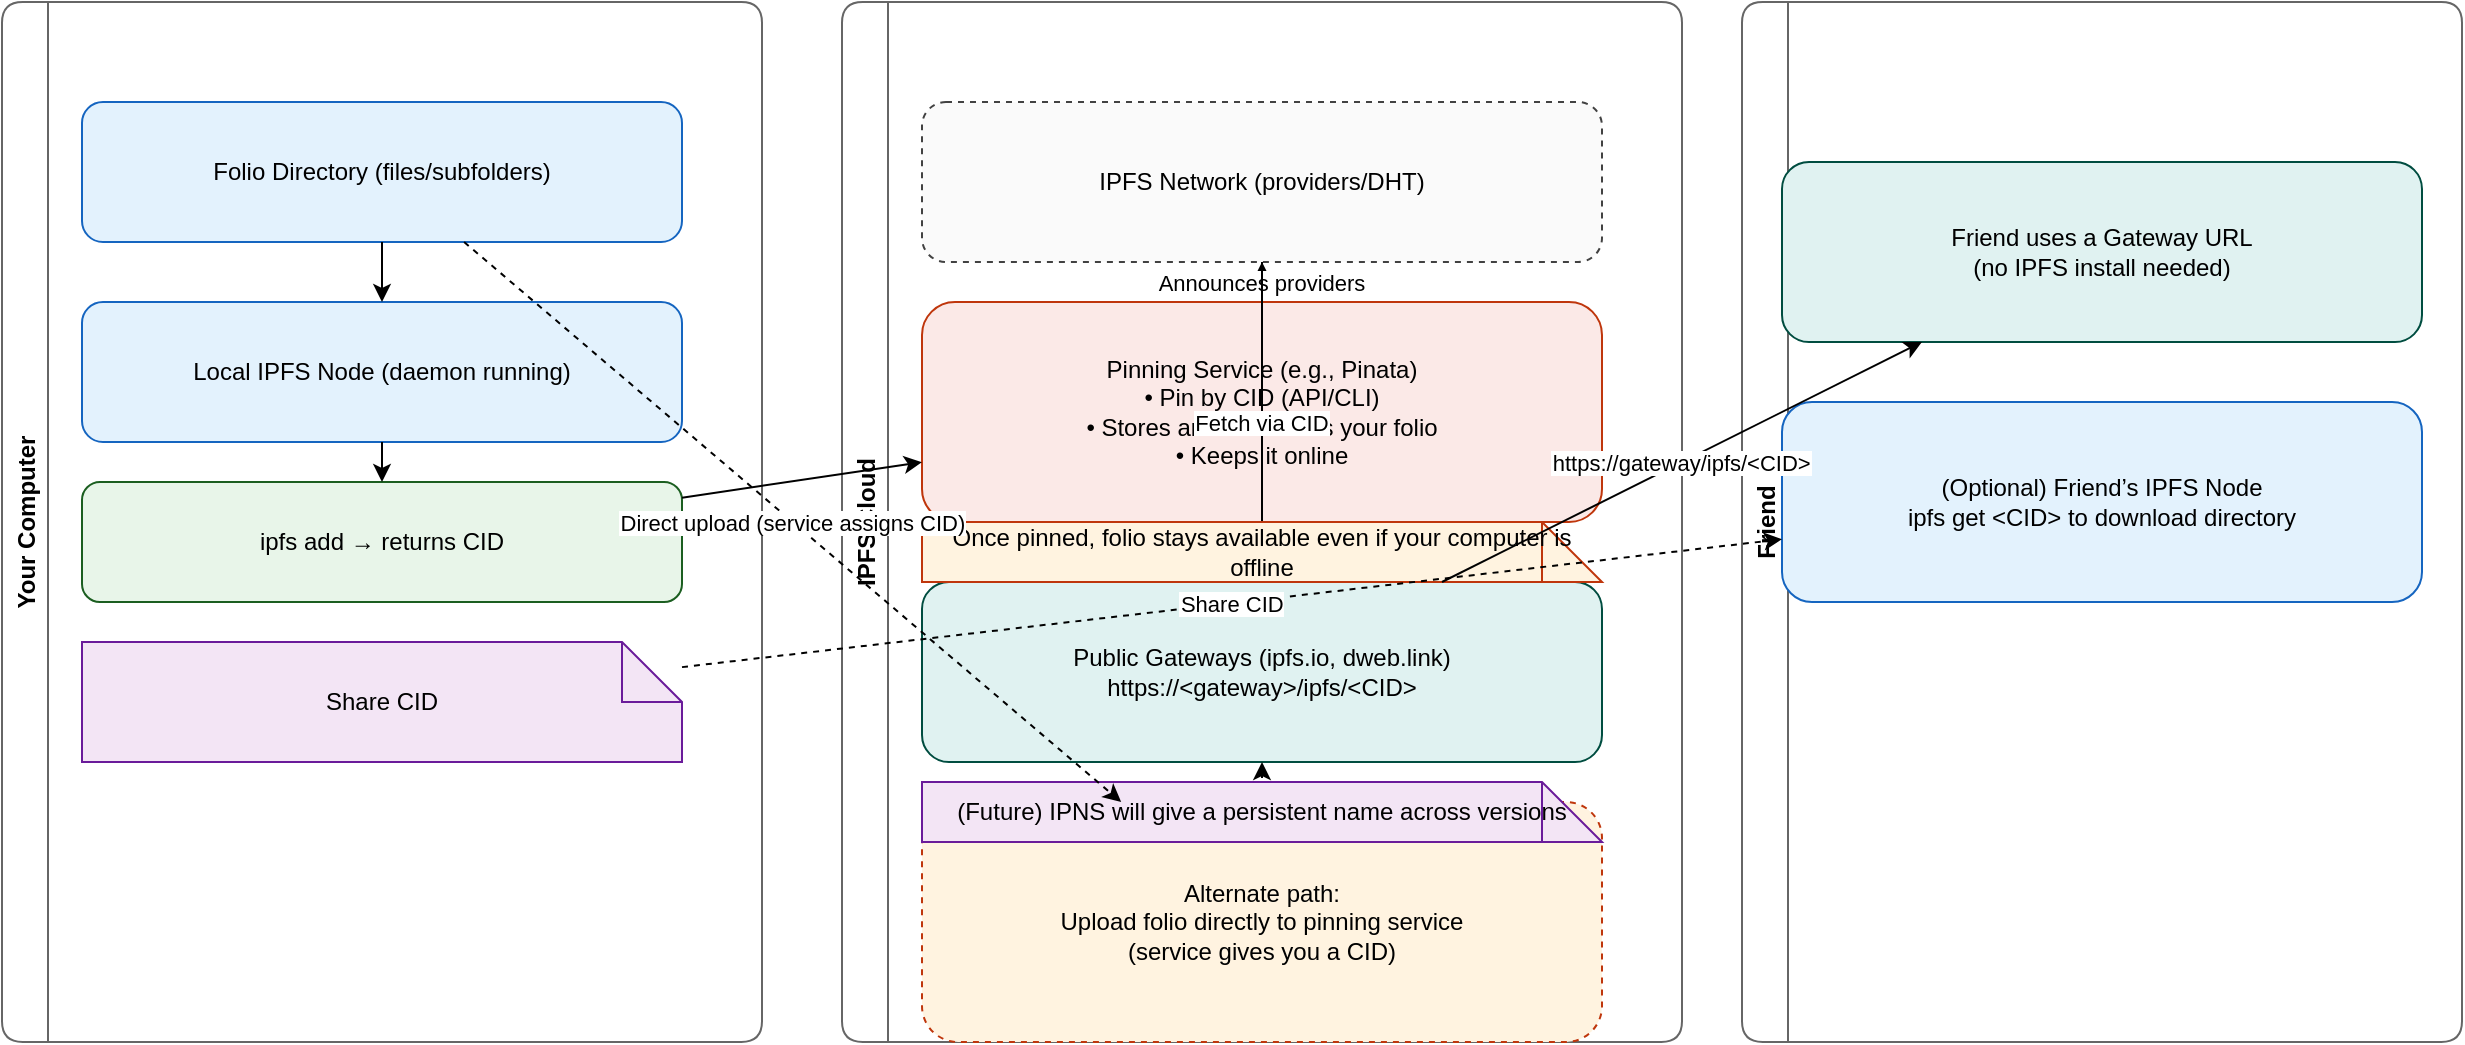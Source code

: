 <mxfile version="24.7.1">
  <diagram id="snapstack-sharing" name="SnapStack Sharing Flow">
    <mxGraphModel dx="1200" dy="800" grid="1" gridSize="10" guides="1" tooltips="1" connect="1" arrows="1" fold="1" page="1" pageScale="1" pageWidth="1920" pageHeight="1080" math="0" shadow="0">
      <root>
        <mxCell id="0"/>
        <mxCell id="1" parent="0"/>

        <!-- Swimlanes / Context -->
        <mxCell id="laneLocal" value="Your Computer" style="swimlane;horizontal=0;rounded=1;strokeColor=#666;" vertex="1" parent="1">
          <mxGeometry x="40" y="60" width="380" height="520" as="geometry"/>
        </mxCell>
        <mxCell id="laneCloud" value="IPFS Cloud" style="swimlane;horizontal=0;rounded=1;strokeColor=#666;" vertex="1" parent="1">
          <mxGeometry x="460" y="60" width="420" height="520" as="geometry"/>
        </mxCell>
        <mxCell id="laneFriend" value="Friend" style="swimlane;horizontal=0;rounded=1;strokeColor=#666;" vertex="1" parent="1">
          <mxGeometry x="910" y="60" width="360" height="520" as="geometry"/>
        </mxCell>

        <!-- Local side -->
        <mxCell id="folio" value="Folio Directory (files/subfolders)" style="rounded=1;whiteSpace=wrap;strokeColor=#1565C0;fillColor=#E3F2FD;" vertex="1" parent="laneLocal">
          <mxGeometry x="40" y="50" width="300" height="70" as="geometry"/>
        </mxCell>
        <mxCell id="ipfsNode" value="Local IPFS Node (daemon running)" style="rounded=1;whiteSpace=wrap;strokeColor=#1565C0;fillColor=#E3F2FD;" vertex="1" parent="laneLocal">
          <mxGeometry x="40" y="150" width="300" height="70" as="geometry"/>
        </mxCell>
        <mxCell id="ipfsAdd" value="ipfs add → returns CID" style="rounded=1;whiteSpace=wrap;strokeColor=#1B5E20;fillColor=#E8F5E9;" vertex="1" parent="laneLocal">
          <mxGeometry x="40" y="240" width="300" height="60" as="geometry"/>
        </mxCell>
        <mxCell id="shareCID" value="Share CID" style="shape=note;whiteSpace=wrap;strokeColor=#6A1B9A;fillColor=#F3E5F5;" vertex="1" parent="laneLocal">
          <mxGeometry x="40" y="320" width="300" height="60" as="geometry"/>
        </mxCell>

        <!-- Cloud / network -->
        <mxCell id="ipfsNetwork" value="IPFS Network (providers/DHT)" style="rounded=1;whiteSpace=wrap;strokeColor=#424242;fillColor=#FAFAFA;dashed=1;" vertex="1" parent="laneCloud">
          <mxGeometry x="40" y="50" width="340" height="80" as="geometry"/>
        </mxCell>
        <mxCell id="pinService" value="Pinning Service (e.g., Pinata)&#10;• Pin by CID (API/CLI)&#10;• Stores and advertises your folio&#10;• Keeps it online" style="rounded=1;whiteSpace=wrap;strokeColor=#BF360C;fillColor=#FBE9E7;" vertex="1" parent="laneCloud">
          <mxGeometry x="40" y="150" width="340" height="110" as="geometry"/>
        </mxCell>
        <mxCell id="gateways" value="Public Gateways (ipfs.io, dweb.link)&#10;https://&lt;gateway&gt;/ipfs/&lt;CID&gt;" style="rounded=1;whiteSpace=wrap;strokeColor=#004D40;fillColor=#E0F2F1;" vertex="1" parent="laneCloud">
          <mxGeometry x="40" y="290" width="340" height="90" as="geometry"/>
        </mxCell>
        <mxCell id="altUpload" value="Alternate path:&#10;Upload folio directly to pinning service&#10;(service gives you a CID)" style="rounded=1;whiteSpace=wrap;strokeColor=#BF360C;fillColor=#FFF3E0;dashed=1;" vertex="1" parent="laneCloud">
          <mxGeometry x="40" y="400" width="340" height="120" as="geometry"/>
        </mxCell>

        <!-- Friend side -->
        <mxCell id="friendBrowser" value="Friend uses a Gateway URL&#10;(no IPFS install needed)" style="rounded=1;whiteSpace=wrap;strokeColor=#004D40;fillColor=#E0F2F1;" vertex="1" parent="laneFriend">
          <mxGeometry x="20" y="80" width="320" height="90" as="geometry"/>
        </mxCell>
        <mxCell id="friendIPFS" value="(Optional) Friend’s IPFS Node&#10;ipfs get &lt;CID&gt; to download directory" style="rounded=1;whiteSpace=wrap;strokeColor=#1565C0;fillColor=#E3F2FD;" vertex="1" parent="laneFriend">
          <mxGeometry x="20" y="200" width="320" height="100" as="geometry"/>
        </mxCell>

        <!-- Arrows: main quickstart path -->
        <mxCell id="a1" edge="1" parent="laneLocal" source="folio" target="ipfsNode" style="endArrow=classic;">
          <mxGeometry relative="1" as="geometry"/>
        </mxCell>
        <mxCell id="a2" edge="1" parent="laneLocal" source="ipfsNode" target="ipfsAdd" style="endArrow=classic;">
          <mxGeometry relative="1" as="geometry"/>
        </mxCell>
        <mxCell id="a3" edge="1" parent="1" source="ipfsAdd" target="pinService" style="endArrow=classic;">
          <mxGeometry relative="1" as="geometry"/>
        </mxCell>
        <mxCell id="a5" value="Announces providers" edge="1" parent="laneCloud" source="pinService" target="ipfsNetwork" style="endArrow=classic;dashed=1;">
          <mxGeometry relative="1" as="geometry"/>
        </mxCell>
        <mxCell id="a6" value="Fetch via CID" edge="1" parent="laneCloud" source="ipfsNetwork" target="gateways" style="endArrow=classic;">
          <mxGeometry relative="1" as="geometry"/>
        </mxCell>
        <mxCell id="a7" value="https://gateway/ipfs/&lt;CID&gt;" edge="1" parent="1" source="gateways" target="friendBrowser" style="endArrow=classic;">
          <mxGeometry relative="1" as="geometry"/>
        </mxCell>
        <mxCell id="a8" value="Share CID" edge="1" parent="1" source="shareCID" target="friendIPFS" style="endArrow=classic;dashed=1;">
          <mxGeometry relative="1" as="geometry"/>
        </mxCell>

        <!-- Arrows: alternate direct-upload path -->
        <mxCell id="alt1" value="Direct upload (service assigns CID)" edge="1" parent="1" source="folio" target="altUpload" style="endArrow=classic;dashed=1;">
          <mxGeometry relative="1" as="geometry"/>
        </mxCell>
        <mxCell id="alt2" edge="1" parent="laneCloud" source="altUpload" target="gateways" style="endArrow=classic;dashed=1;">
          <mxGeometry relative="1" as="geometry"/>
        </mxCell>

        <!-- Callouts -->
        <mxCell id="note1" value="Once pinned, folio stays available even if your computer is offline" style="shape=note;whiteSpace=wrap;strokeColor=#BF360C;fillColor=#FFF3E0;" vertex="1" parent="laneCloud">
          <mxGeometry x="40" y="260" width="340" height="30" as="geometry"/>
        </mxCell>
        <mxCell id="note2" value="(Future) IPNS will give a persistent name across versions" style="shape=note;whiteSpace=wrap;strokeColor=#6A1B9A;fillColor=#F3E5F5;" vertex="1" parent="laneCloud">
          <mxGeometry x="40" y="390" width="340" height="30" as="geometry"/>
        </mxCell>

      </root>
    </mxGraphModel>
  </diagram>
</mxfile>
